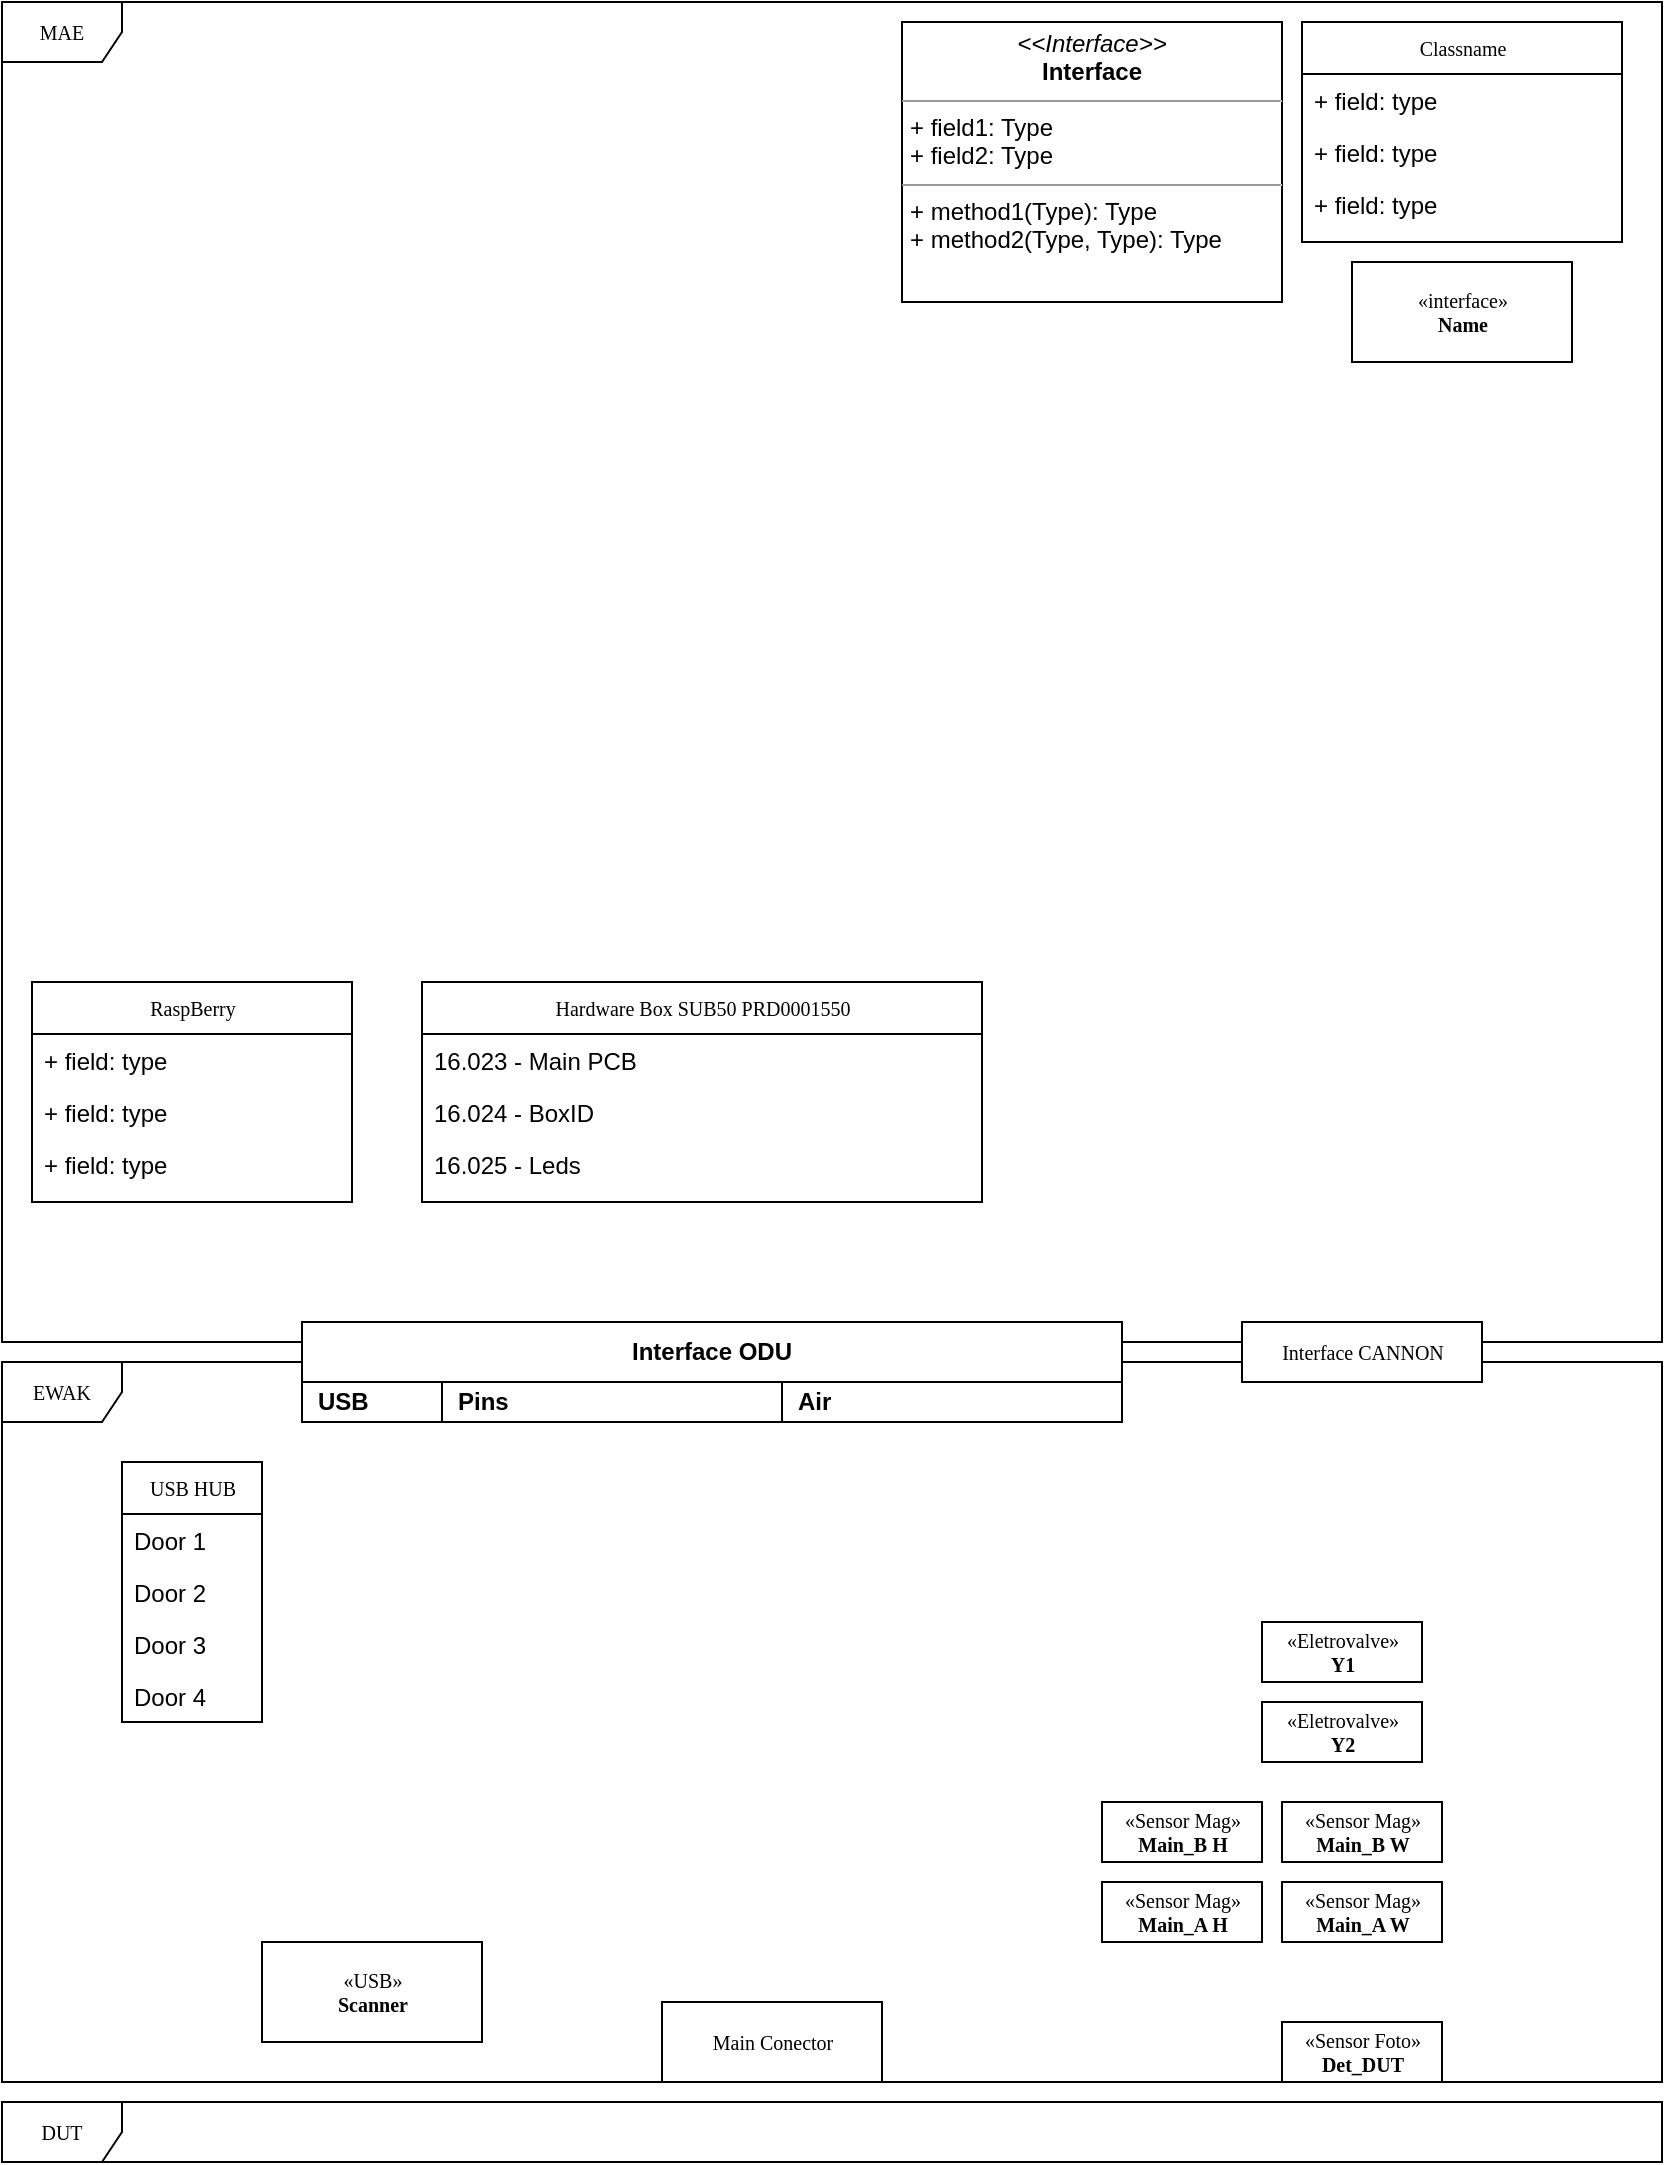 <mxfile version="21.3.7" type="github">
  <diagram name="Page-1" id="c4acf3e9-155e-7222-9cf6-157b1a14988f">
    <mxGraphModel dx="1434" dy="806" grid="1" gridSize="10" guides="1" tooltips="1" connect="1" arrows="1" fold="1" page="1" pageScale="1" pageWidth="850" pageHeight="1100" background="none" math="0" shadow="0">
      <root>
        <mxCell id="0" />
        <mxCell id="1" parent="0" />
        <mxCell id="17acba5748e5396b-1" value="MAE" style="shape=umlFrame;whiteSpace=wrap;html=1;rounded=0;shadow=0;comic=0;labelBackgroundColor=none;strokeWidth=1;fontFamily=Verdana;fontSize=10;align=center;" parent="1" vertex="1">
          <mxGeometry x="10" y="10" width="830" height="670" as="geometry" />
        </mxCell>
        <mxCell id="17acba5748e5396b-30" value="Classname" style="swimlane;html=1;fontStyle=0;childLayout=stackLayout;horizontal=1;startSize=26;fillColor=none;horizontalStack=0;resizeParent=1;resizeLast=0;collapsible=1;marginBottom=0;swimlaneFillColor=#ffffff;rounded=0;shadow=0;comic=0;labelBackgroundColor=none;strokeWidth=1;fontFamily=Verdana;fontSize=10;align=center;" parent="1" vertex="1">
          <mxGeometry x="660" y="20" width="160" height="110" as="geometry" />
        </mxCell>
        <mxCell id="17acba5748e5396b-31" value="+ field: type" style="text;html=1;strokeColor=none;fillColor=none;align=left;verticalAlign=top;spacingLeft=4;spacingRight=4;whiteSpace=wrap;overflow=hidden;rotatable=0;points=[[0,0.5],[1,0.5]];portConstraint=eastwest;" parent="17acba5748e5396b-30" vertex="1">
          <mxGeometry y="26" width="160" height="26" as="geometry" />
        </mxCell>
        <mxCell id="17acba5748e5396b-32" value="+ field: type" style="text;html=1;strokeColor=none;fillColor=none;align=left;verticalAlign=top;spacingLeft=4;spacingRight=4;whiteSpace=wrap;overflow=hidden;rotatable=0;points=[[0,0.5],[1,0.5]];portConstraint=eastwest;" parent="17acba5748e5396b-30" vertex="1">
          <mxGeometry y="52" width="160" height="26" as="geometry" />
        </mxCell>
        <mxCell id="17acba5748e5396b-33" value="+ field: type" style="text;html=1;strokeColor=none;fillColor=none;align=left;verticalAlign=top;spacingLeft=4;spacingRight=4;whiteSpace=wrap;overflow=hidden;rotatable=0;points=[[0,0.5],[1,0.5]];portConstraint=eastwest;" parent="17acba5748e5396b-30" vertex="1">
          <mxGeometry y="78" width="160" height="26" as="geometry" />
        </mxCell>
        <mxCell id="5d2195bd80daf111-15" value="&lt;p style=&quot;margin:0px;margin-top:4px;text-align:center;&quot;&gt;&lt;i&gt;&amp;lt;&amp;lt;Interface&amp;gt;&amp;gt;&lt;/i&gt;&lt;br/&gt;&lt;b&gt;Interface&lt;/b&gt;&lt;/p&gt;&lt;hr size=&quot;1&quot;/&gt;&lt;p style=&quot;margin:0px;margin-left:4px;&quot;&gt;+ field1: Type&lt;br/&gt;+ field2: Type&lt;/p&gt;&lt;hr size=&quot;1&quot;/&gt;&lt;p style=&quot;margin:0px;margin-left:4px;&quot;&gt;+ method1(Type): Type&lt;br/&gt;+ method2(Type, Type): Type&lt;/p&gt;" style="verticalAlign=top;align=left;overflow=fill;fontSize=12;fontFamily=Helvetica;html=1;rounded=0;shadow=0;comic=0;labelBackgroundColor=none;strokeWidth=1" parent="1" vertex="1">
          <mxGeometry x="460" y="20" width="190" height="140" as="geometry" />
        </mxCell>
        <mxCell id="5d2195bd80daf111-17" value="&amp;laquo;interface&amp;raquo;&lt;br&gt;&lt;b&gt;Name&lt;/b&gt;" style="html=1;rounded=0;shadow=0;comic=0;labelBackgroundColor=none;strokeWidth=1;fontFamily=Verdana;fontSize=10;align=center;" parent="1" vertex="1">
          <mxGeometry x="685" y="140" width="110" height="50" as="geometry" />
        </mxCell>
        <mxCell id="iWWuWy4K4NtZ9LDRwKtr-1" value="EWAK" style="shape=umlFrame;whiteSpace=wrap;html=1;rounded=0;shadow=0;comic=0;labelBackgroundColor=none;strokeWidth=1;fontFamily=Verdana;fontSize=10;align=center;" vertex="1" parent="1">
          <mxGeometry x="10" y="690" width="830" height="360" as="geometry" />
        </mxCell>
        <mxCell id="iWWuWy4K4NtZ9LDRwKtr-2" value="Main Conector" style="html=1;rounded=0;shadow=0;comic=0;labelBackgroundColor=none;strokeWidth=1;fontFamily=Verdana;fontSize=10;align=center;" vertex="1" parent="1">
          <mxGeometry x="340" y="1010" width="110" height="40" as="geometry" />
        </mxCell>
        <mxCell id="iWWuWy4K4NtZ9LDRwKtr-3" value="USB HUB" style="swimlane;html=1;fontStyle=0;childLayout=stackLayout;horizontal=1;startSize=26;fillColor=none;horizontalStack=0;resizeParent=1;resizeLast=0;collapsible=1;marginBottom=0;swimlaneFillColor=#ffffff;rounded=0;shadow=0;comic=0;labelBackgroundColor=none;strokeWidth=1;fontFamily=Verdana;fontSize=10;align=center;" vertex="1" parent="1">
          <mxGeometry x="70" y="740" width="70" height="130" as="geometry" />
        </mxCell>
        <mxCell id="iWWuWy4K4NtZ9LDRwKtr-4" value="Door 1" style="text;html=1;strokeColor=none;fillColor=none;align=left;verticalAlign=top;spacingLeft=4;spacingRight=4;whiteSpace=wrap;overflow=hidden;rotatable=0;points=[[0,0.5],[1,0.5]];portConstraint=eastwest;" vertex="1" parent="iWWuWy4K4NtZ9LDRwKtr-3">
          <mxGeometry y="26" width="70" height="26" as="geometry" />
        </mxCell>
        <mxCell id="iWWuWy4K4NtZ9LDRwKtr-5" value="Door 2" style="text;html=1;strokeColor=none;fillColor=none;align=left;verticalAlign=top;spacingLeft=4;spacingRight=4;whiteSpace=wrap;overflow=hidden;rotatable=0;points=[[0,0.5],[1,0.5]];portConstraint=eastwest;" vertex="1" parent="iWWuWy4K4NtZ9LDRwKtr-3">
          <mxGeometry y="52" width="70" height="26" as="geometry" />
        </mxCell>
        <mxCell id="iWWuWy4K4NtZ9LDRwKtr-22" value="Door 3" style="text;html=1;strokeColor=none;fillColor=none;align=left;verticalAlign=top;spacingLeft=4;spacingRight=4;whiteSpace=wrap;overflow=hidden;rotatable=0;points=[[0,0.5],[1,0.5]];portConstraint=eastwest;" vertex="1" parent="iWWuWy4K4NtZ9LDRwKtr-3">
          <mxGeometry y="78" width="70" height="26" as="geometry" />
        </mxCell>
        <mxCell id="iWWuWy4K4NtZ9LDRwKtr-6" value="Door 4" style="text;html=1;strokeColor=none;fillColor=none;align=left;verticalAlign=top;spacingLeft=4;spacingRight=4;whiteSpace=wrap;overflow=hidden;rotatable=0;points=[[0,0.5],[1,0.5]];portConstraint=eastwest;" vertex="1" parent="iWWuWy4K4NtZ9LDRwKtr-3">
          <mxGeometry y="104" width="70" height="26" as="geometry" />
        </mxCell>
        <mxCell id="iWWuWy4K4NtZ9LDRwKtr-8" value="Interface CANNON" style="html=1;rounded=0;shadow=0;comic=0;labelBackgroundColor=none;strokeWidth=1;fontFamily=Verdana;fontSize=10;align=center;" vertex="1" parent="1">
          <mxGeometry x="630" y="670" width="120" height="30" as="geometry" />
        </mxCell>
        <mxCell id="iWWuWy4K4NtZ9LDRwKtr-12" value="DUT" style="shape=umlFrame;whiteSpace=wrap;html=1;rounded=0;shadow=0;comic=0;labelBackgroundColor=none;strokeWidth=1;fontFamily=Verdana;fontSize=10;align=center;" vertex="1" parent="1">
          <mxGeometry x="10" y="1060" width="830" height="30" as="geometry" />
        </mxCell>
        <mxCell id="iWWuWy4K4NtZ9LDRwKtr-14" value="«Eletrovalve»&lt;br&gt;&lt;b&gt;Y1&lt;/b&gt;" style="html=1;rounded=0;shadow=0;comic=0;labelBackgroundColor=none;strokeWidth=1;fontFamily=Verdana;fontSize=10;align=center;" vertex="1" parent="1">
          <mxGeometry x="640" y="820" width="80" height="30" as="geometry" />
        </mxCell>
        <mxCell id="iWWuWy4K4NtZ9LDRwKtr-15" value="«Eletrovalve»&lt;br&gt;&lt;b&gt;Y2&lt;/b&gt;" style="html=1;rounded=0;shadow=0;comic=0;labelBackgroundColor=none;strokeWidth=1;fontFamily=Verdana;fontSize=10;align=center;" vertex="1" parent="1">
          <mxGeometry x="640" y="860" width="80" height="30" as="geometry" />
        </mxCell>
        <mxCell id="iWWuWy4K4NtZ9LDRwKtr-16" value="«Sensor Foto»&lt;br&gt;&lt;b&gt;Det_DUT&lt;/b&gt;" style="html=1;rounded=0;shadow=0;comic=0;labelBackgroundColor=none;strokeWidth=1;fontFamily=Verdana;fontSize=10;align=center;" vertex="1" parent="1">
          <mxGeometry x="650" y="1020" width="80" height="30" as="geometry" />
        </mxCell>
        <mxCell id="iWWuWy4K4NtZ9LDRwKtr-17" value="«Sensor Mag»&lt;br&gt;&lt;b&gt;Main_A W&lt;/b&gt;" style="html=1;rounded=0;shadow=0;comic=0;labelBackgroundColor=none;strokeWidth=1;fontFamily=Verdana;fontSize=10;align=center;" vertex="1" parent="1">
          <mxGeometry x="650" y="950" width="80" height="30" as="geometry" />
        </mxCell>
        <mxCell id="iWWuWy4K4NtZ9LDRwKtr-18" value="«Sensor Mag»&lt;br&gt;&lt;b&gt;Main_A H&lt;/b&gt;" style="html=1;rounded=0;shadow=0;comic=0;labelBackgroundColor=none;strokeWidth=1;fontFamily=Verdana;fontSize=10;align=center;" vertex="1" parent="1">
          <mxGeometry x="560" y="950" width="80" height="30" as="geometry" />
        </mxCell>
        <mxCell id="iWWuWy4K4NtZ9LDRwKtr-19" value="«Sensor Mag»&lt;br&gt;&lt;b&gt;Main_B H&lt;/b&gt;" style="html=1;rounded=0;shadow=0;comic=0;labelBackgroundColor=none;strokeWidth=1;fontFamily=Verdana;fontSize=10;align=center;" vertex="1" parent="1">
          <mxGeometry x="560" y="910" width="80" height="30" as="geometry" />
        </mxCell>
        <mxCell id="iWWuWy4K4NtZ9LDRwKtr-20" value="«Sensor Mag»&lt;br&gt;&lt;b&gt;Main_B W&lt;/b&gt;" style="html=1;rounded=0;shadow=0;comic=0;labelBackgroundColor=none;strokeWidth=1;fontFamily=Verdana;fontSize=10;align=center;" vertex="1" parent="1">
          <mxGeometry x="650" y="910" width="80" height="30" as="geometry" />
        </mxCell>
        <mxCell id="iWWuWy4K4NtZ9LDRwKtr-23" value="«USB»&lt;br&gt;&lt;b&gt;Scanner&lt;/b&gt;" style="html=1;rounded=0;shadow=0;comic=0;labelBackgroundColor=none;strokeWidth=1;fontFamily=Verdana;fontSize=10;align=center;" vertex="1" parent="1">
          <mxGeometry x="140" y="980" width="110" height="50" as="geometry" />
        </mxCell>
        <mxCell id="iWWuWy4K4NtZ9LDRwKtr-24" value="&lt;font style=&quot;font-size: 12px;&quot;&gt;Interface ODU&lt;/font&gt;" style="shape=table;startSize=30;container=1;collapsible=1;childLayout=tableLayout;fixedRows=1;rowLines=0;fontStyle=1;align=center;resizeLast=1;html=1;whiteSpace=wrap;direction=east;" vertex="1" parent="1">
          <mxGeometry x="160" y="670" width="410" height="50" as="geometry" />
        </mxCell>
        <mxCell id="iWWuWy4K4NtZ9LDRwKtr-25" value="" style="shape=tableRow;horizontal=0;startSize=0;swimlaneHead=0;swimlaneBody=0;fillColor=none;collapsible=0;dropTarget=0;points=[[0,0.5],[1,0.5]];portConstraint=eastwest;top=0;left=0;right=0;bottom=1;html=1;" vertex="1" parent="iWWuWy4K4NtZ9LDRwKtr-24">
          <mxGeometry y="30" width="410" height="20" as="geometry" />
        </mxCell>
        <mxCell id="iWWuWy4K4NtZ9LDRwKtr-26" value="USB" style="shape=partialRectangle;connectable=0;fillColor=none;top=0;left=0;bottom=0;right=0;align=left;spacingLeft=6;fontStyle=1;overflow=hidden;html=1;whiteSpace=wrap;" vertex="1" parent="iWWuWy4K4NtZ9LDRwKtr-25">
          <mxGeometry width="70" height="20" as="geometry">
            <mxRectangle width="70" height="20" as="alternateBounds" />
          </mxGeometry>
        </mxCell>
        <mxCell id="iWWuWy4K4NtZ9LDRwKtr-27" value="Pins" style="shape=partialRectangle;connectable=0;fillColor=none;top=0;left=0;bottom=0;right=0;align=left;spacingLeft=6;fontStyle=1;overflow=hidden;html=1;whiteSpace=wrap;" vertex="1" parent="iWWuWy4K4NtZ9LDRwKtr-25">
          <mxGeometry x="70" width="170" height="20" as="geometry">
            <mxRectangle width="170" height="20" as="alternateBounds" />
          </mxGeometry>
        </mxCell>
        <mxCell id="iWWuWy4K4NtZ9LDRwKtr-32" value="Air" style="shape=partialRectangle;connectable=0;fillColor=none;top=0;left=0;bottom=0;right=0;align=left;spacingLeft=6;fontStyle=1;overflow=hidden;html=1;whiteSpace=wrap;" vertex="1" parent="iWWuWy4K4NtZ9LDRwKtr-25">
          <mxGeometry x="240" width="170" height="20" as="geometry">
            <mxRectangle width="170" height="20" as="alternateBounds" />
          </mxGeometry>
        </mxCell>
        <mxCell id="iWWuWy4K4NtZ9LDRwKtr-33" value="RaspBerry" style="swimlane;html=1;fontStyle=0;childLayout=stackLayout;horizontal=1;startSize=26;fillColor=none;horizontalStack=0;resizeParent=1;resizeLast=0;collapsible=1;marginBottom=0;swimlaneFillColor=#ffffff;rounded=0;shadow=0;comic=0;labelBackgroundColor=none;strokeWidth=1;fontFamily=Verdana;fontSize=10;align=center;" vertex="1" parent="1">
          <mxGeometry x="25" y="500" width="160" height="110" as="geometry" />
        </mxCell>
        <mxCell id="iWWuWy4K4NtZ9LDRwKtr-34" value="+ field: type" style="text;html=1;strokeColor=none;fillColor=none;align=left;verticalAlign=top;spacingLeft=4;spacingRight=4;whiteSpace=wrap;overflow=hidden;rotatable=0;points=[[0,0.5],[1,0.5]];portConstraint=eastwest;" vertex="1" parent="iWWuWy4K4NtZ9LDRwKtr-33">
          <mxGeometry y="26" width="160" height="26" as="geometry" />
        </mxCell>
        <mxCell id="iWWuWy4K4NtZ9LDRwKtr-35" value="+ field: type" style="text;html=1;strokeColor=none;fillColor=none;align=left;verticalAlign=top;spacingLeft=4;spacingRight=4;whiteSpace=wrap;overflow=hidden;rotatable=0;points=[[0,0.5],[1,0.5]];portConstraint=eastwest;" vertex="1" parent="iWWuWy4K4NtZ9LDRwKtr-33">
          <mxGeometry y="52" width="160" height="26" as="geometry" />
        </mxCell>
        <mxCell id="iWWuWy4K4NtZ9LDRwKtr-36" value="+ field: type" style="text;html=1;strokeColor=none;fillColor=none;align=left;verticalAlign=top;spacingLeft=4;spacingRight=4;whiteSpace=wrap;overflow=hidden;rotatable=0;points=[[0,0.5],[1,0.5]];portConstraint=eastwest;" vertex="1" parent="iWWuWy4K4NtZ9LDRwKtr-33">
          <mxGeometry y="78" width="160" height="26" as="geometry" />
        </mxCell>
        <mxCell id="iWWuWy4K4NtZ9LDRwKtr-37" value="Hardware Box SUB50&amp;nbsp;PRD0001550" style="swimlane;html=1;fontStyle=0;childLayout=stackLayout;horizontal=1;startSize=26;fillColor=none;horizontalStack=0;resizeParent=1;resizeLast=0;collapsible=1;marginBottom=0;swimlaneFillColor=#ffffff;rounded=0;shadow=0;comic=0;labelBackgroundColor=none;strokeWidth=1;fontFamily=Verdana;fontSize=10;align=center;" vertex="1" parent="1">
          <mxGeometry x="220" y="500" width="280" height="110" as="geometry" />
        </mxCell>
        <mxCell id="iWWuWy4K4NtZ9LDRwKtr-38" value="16.023 - Main PCB" style="text;html=1;strokeColor=none;fillColor=none;align=left;verticalAlign=top;spacingLeft=4;spacingRight=4;whiteSpace=wrap;overflow=hidden;rotatable=0;points=[[0,0.5],[1,0.5]];portConstraint=eastwest;" vertex="1" parent="iWWuWy4K4NtZ9LDRwKtr-37">
          <mxGeometry y="26" width="280" height="26" as="geometry" />
        </mxCell>
        <mxCell id="iWWuWy4K4NtZ9LDRwKtr-39" value="16.024 - BoxID&lt;br&gt;" style="text;html=1;strokeColor=none;fillColor=none;align=left;verticalAlign=top;spacingLeft=4;spacingRight=4;whiteSpace=wrap;overflow=hidden;rotatable=0;points=[[0,0.5],[1,0.5]];portConstraint=eastwest;" vertex="1" parent="iWWuWy4K4NtZ9LDRwKtr-37">
          <mxGeometry y="52" width="280" height="26" as="geometry" />
        </mxCell>
        <mxCell id="iWWuWy4K4NtZ9LDRwKtr-40" value="16.025 - Leds" style="text;html=1;strokeColor=none;fillColor=none;align=left;verticalAlign=top;spacingLeft=4;spacingRight=4;whiteSpace=wrap;overflow=hidden;rotatable=0;points=[[0,0.5],[1,0.5]];portConstraint=eastwest;" vertex="1" parent="iWWuWy4K4NtZ9LDRwKtr-37">
          <mxGeometry y="78" width="280" height="26" as="geometry" />
        </mxCell>
      </root>
    </mxGraphModel>
  </diagram>
</mxfile>
